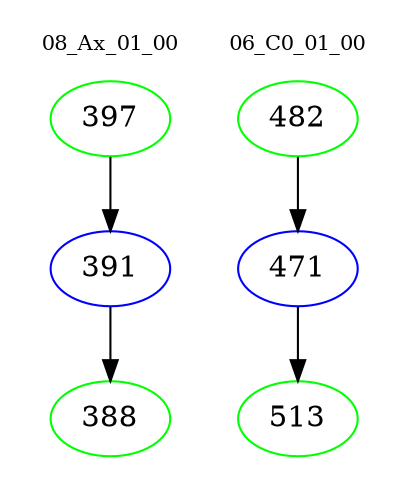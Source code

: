 digraph{
subgraph cluster_0 {
color = white
label = "08_Ax_01_00";
fontsize=10;
T0_397 [label="397", color="green"]
T0_397 -> T0_391 [color="black"]
T0_391 [label="391", color="blue"]
T0_391 -> T0_388 [color="black"]
T0_388 [label="388", color="green"]
}
subgraph cluster_1 {
color = white
label = "06_C0_01_00";
fontsize=10;
T1_482 [label="482", color="green"]
T1_482 -> T1_471 [color="black"]
T1_471 [label="471", color="blue"]
T1_471 -> T1_513 [color="black"]
T1_513 [label="513", color="green"]
}
}

